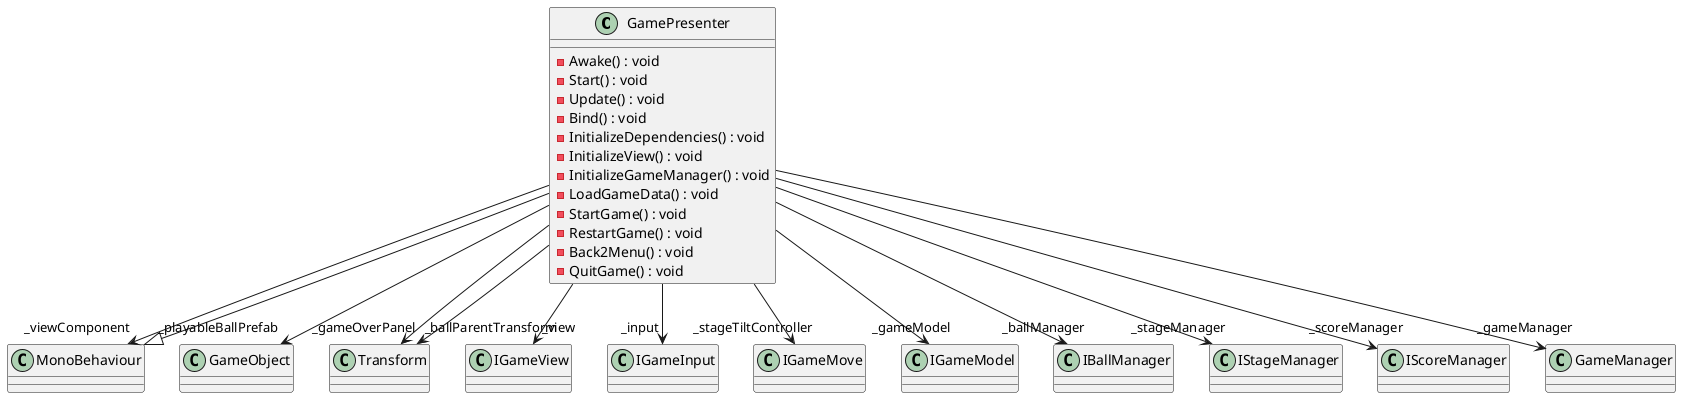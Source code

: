 @startuml
class GamePresenter {
    - Awake() : void
    - Start() : void
    - Update() : void
    - Bind() : void
    - InitializeDependencies() : void
    - InitializeView() : void
    - InitializeGameManager() : void
    - LoadGameData() : void
    - StartGame() : void
    - RestartGame() : void
    - Back2Menu() : void
    - QuitGame() : void
}
MonoBehaviour <|-- GamePresenter
GamePresenter --> "_viewComponent" MonoBehaviour
GamePresenter --> "_playableBallPrefab" GameObject
GamePresenter --> "_ballParentTransform" Transform
GamePresenter --> "_gameOverPanel" Transform
GamePresenter --> "_view" IGameView
GamePresenter --> "_input" IGameInput
GamePresenter --> "_stageTiltController" IGameMove
GamePresenter --> "_gameModel" IGameModel
GamePresenter --> "_ballManager" IBallManager
GamePresenter --> "_stageManager" IStageManager
GamePresenter --> "_scoreManager" IScoreManager
GamePresenter --> "_gameManager" GameManager
@enduml
